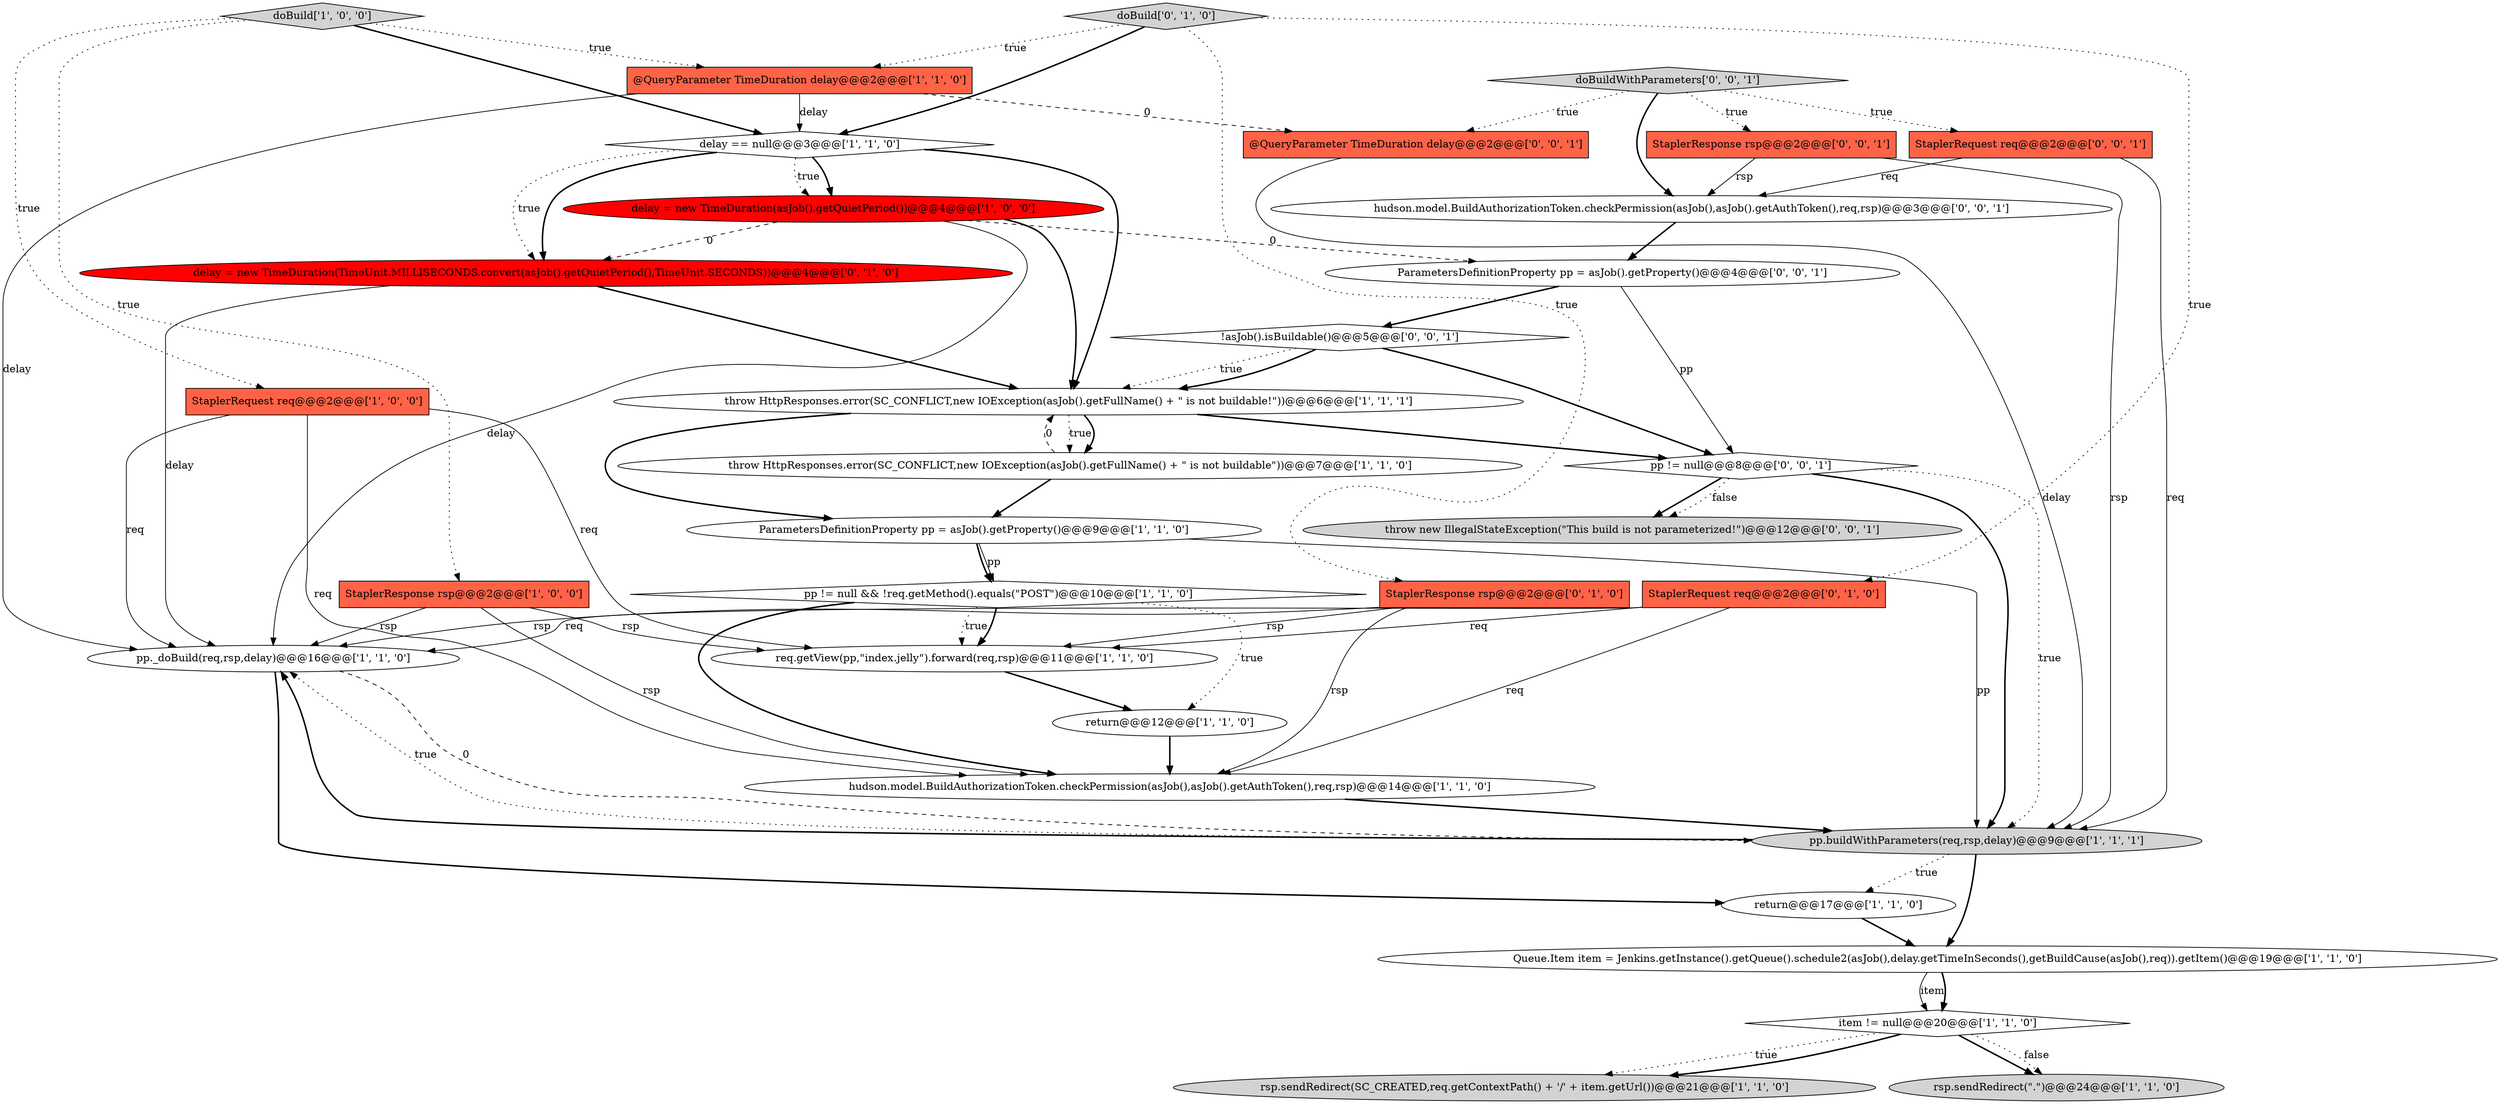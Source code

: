 digraph {
1 [style = filled, label = "StaplerRequest req@@@2@@@['1', '0', '0']", fillcolor = tomato, shape = box image = "AAA0AAABBB1BBB"];
19 [style = filled, label = "pp._doBuild(req,rsp,delay)@@@16@@@['1', '1', '0']", fillcolor = white, shape = ellipse image = "AAA0AAABBB1BBB"];
7 [style = filled, label = "ParametersDefinitionProperty pp = asJob().getProperty()@@@9@@@['1', '1', '0']", fillcolor = white, shape = ellipse image = "AAA0AAABBB1BBB"];
13 [style = filled, label = "delay = new TimeDuration(asJob().getQuietPeriod())@@@4@@@['1', '0', '0']", fillcolor = red, shape = ellipse image = "AAA1AAABBB1BBB"];
22 [style = filled, label = "doBuild['0', '1', '0']", fillcolor = lightgray, shape = diamond image = "AAA0AAABBB2BBB"];
9 [style = filled, label = "pp != null && !req.getMethod().equals(\"POST\")@@@10@@@['1', '1', '0']", fillcolor = white, shape = diamond image = "AAA0AAABBB1BBB"];
27 [style = filled, label = "pp != null@@@8@@@['0', '0', '1']", fillcolor = white, shape = diamond image = "AAA0AAABBB3BBB"];
18 [style = filled, label = "@QueryParameter TimeDuration delay@@@2@@@['1', '1', '0']", fillcolor = tomato, shape = box image = "AAA0AAABBB1BBB"];
23 [style = filled, label = "StaplerRequest req@@@2@@@['0', '1', '0']", fillcolor = tomato, shape = box image = "AAA0AAABBB2BBB"];
5 [style = filled, label = "Queue.Item item = Jenkins.getInstance().getQueue().schedule2(asJob(),delay.getTimeInSeconds(),getBuildCause(asJob(),req)).getItem()@@@19@@@['1', '1', '0']", fillcolor = white, shape = ellipse image = "AAA0AAABBB1BBB"];
2 [style = filled, label = "doBuild['1', '0', '0']", fillcolor = lightgray, shape = diamond image = "AAA0AAABBB1BBB"];
28 [style = filled, label = "StaplerResponse rsp@@@2@@@['0', '0', '1']", fillcolor = tomato, shape = box image = "AAA0AAABBB3BBB"];
15 [style = filled, label = "hudson.model.BuildAuthorizationToken.checkPermission(asJob(),asJob().getAuthToken(),req,rsp)@@@14@@@['1', '1', '0']", fillcolor = white, shape = ellipse image = "AAA0AAABBB1BBB"];
12 [style = filled, label = "delay == null@@@3@@@['1', '1', '0']", fillcolor = white, shape = diamond image = "AAA0AAABBB1BBB"];
24 [style = filled, label = "ParametersDefinitionProperty pp = asJob().getProperty()@@@4@@@['0', '0', '1']", fillcolor = white, shape = ellipse image = "AAA0AAABBB3BBB"];
0 [style = filled, label = "item != null@@@20@@@['1', '1', '0']", fillcolor = white, shape = diamond image = "AAA0AAABBB1BBB"];
16 [style = filled, label = "return@@@12@@@['1', '1', '0']", fillcolor = white, shape = ellipse image = "AAA0AAABBB1BBB"];
30 [style = filled, label = "@QueryParameter TimeDuration delay@@@2@@@['0', '0', '1']", fillcolor = tomato, shape = box image = "AAA0AAABBB3BBB"];
10 [style = filled, label = "rsp.sendRedirect(SC_CREATED,req.getContextPath() + '/' + item.getUrl())@@@21@@@['1', '1', '0']", fillcolor = lightgray, shape = ellipse image = "AAA0AAABBB1BBB"];
25 [style = filled, label = "!asJob().isBuildable()@@@5@@@['0', '0', '1']", fillcolor = white, shape = diamond image = "AAA0AAABBB3BBB"];
6 [style = filled, label = "rsp.sendRedirect(\".\")@@@24@@@['1', '1', '0']", fillcolor = lightgray, shape = ellipse image = "AAA0AAABBB1BBB"];
29 [style = filled, label = "hudson.model.BuildAuthorizationToken.checkPermission(asJob(),asJob().getAuthToken(),req,rsp)@@@3@@@['0', '0', '1']", fillcolor = white, shape = ellipse image = "AAA0AAABBB3BBB"];
3 [style = filled, label = "StaplerResponse rsp@@@2@@@['1', '0', '0']", fillcolor = tomato, shape = box image = "AAA0AAABBB1BBB"];
26 [style = filled, label = "StaplerRequest req@@@2@@@['0', '0', '1']", fillcolor = tomato, shape = box image = "AAA0AAABBB3BBB"];
14 [style = filled, label = "throw HttpResponses.error(SC_CONFLICT,new IOException(asJob().getFullName() + \" is not buildable!\"))@@@6@@@['1', '1', '1']", fillcolor = white, shape = ellipse image = "AAA0AAABBB1BBB"];
31 [style = filled, label = "doBuildWithParameters['0', '0', '1']", fillcolor = lightgray, shape = diamond image = "AAA0AAABBB3BBB"];
32 [style = filled, label = "throw new IllegalStateException(\"This build is not parameterized!\")@@@12@@@['0', '0', '1']", fillcolor = lightgray, shape = ellipse image = "AAA0AAABBB3BBB"];
4 [style = filled, label = "throw HttpResponses.error(SC_CONFLICT,new IOException(asJob().getFullName() + \" is not buildable\"))@@@7@@@['1', '1', '0']", fillcolor = white, shape = ellipse image = "AAA0AAABBB1BBB"];
20 [style = filled, label = "delay = new TimeDuration(TimeUnit.MILLISECONDS.convert(asJob().getQuietPeriod(),TimeUnit.SECONDS))@@@4@@@['0', '1', '0']", fillcolor = red, shape = ellipse image = "AAA1AAABBB2BBB"];
17 [style = filled, label = "req.getView(pp,\"index.jelly\").forward(req,rsp)@@@11@@@['1', '1', '0']", fillcolor = white, shape = ellipse image = "AAA0AAABBB1BBB"];
21 [style = filled, label = "StaplerResponse rsp@@@2@@@['0', '1', '0']", fillcolor = tomato, shape = box image = "AAA0AAABBB2BBB"];
11 [style = filled, label = "return@@@17@@@['1', '1', '0']", fillcolor = white, shape = ellipse image = "AAA0AAABBB1BBB"];
8 [style = filled, label = "pp.buildWithParameters(req,rsp,delay)@@@9@@@['1', '1', '1']", fillcolor = lightgray, shape = ellipse image = "AAA0AAABBB1BBB"];
2->3 [style = dotted, label="true"];
22->21 [style = dotted, label="true"];
16->15 [style = bold, label=""];
1->19 [style = solid, label="req"];
27->32 [style = bold, label=""];
7->9 [style = solid, label="pp"];
22->18 [style = dotted, label="true"];
22->23 [style = dotted, label="true"];
27->32 [style = dotted, label="false"];
18->19 [style = solid, label="delay"];
0->10 [style = dotted, label="true"];
0->6 [style = bold, label=""];
0->6 [style = dotted, label="false"];
24->27 [style = solid, label="pp"];
5->0 [style = solid, label="item"];
8->19 [style = bold, label=""];
13->20 [style = dashed, label="0"];
9->17 [style = dotted, label="true"];
18->30 [style = dashed, label="0"];
1->17 [style = solid, label="req"];
3->17 [style = solid, label="rsp"];
12->20 [style = bold, label=""];
31->29 [style = bold, label=""];
9->17 [style = bold, label=""];
19->11 [style = bold, label=""];
20->14 [style = bold, label=""];
30->8 [style = solid, label="delay"];
25->14 [style = dotted, label="true"];
27->8 [style = dotted, label="true"];
23->19 [style = solid, label="req"];
25->14 [style = bold, label=""];
2->18 [style = dotted, label="true"];
20->19 [style = solid, label="delay"];
4->7 [style = bold, label=""];
2->12 [style = bold, label=""];
18->12 [style = solid, label="delay"];
14->7 [style = bold, label=""];
26->29 [style = solid, label="req"];
21->17 [style = solid, label="rsp"];
7->8 [style = solid, label="pp"];
7->9 [style = bold, label=""];
25->27 [style = bold, label=""];
31->30 [style = dotted, label="true"];
3->15 [style = solid, label="rsp"];
28->29 [style = solid, label="rsp"];
12->13 [style = bold, label=""];
11->5 [style = bold, label=""];
12->13 [style = dotted, label="true"];
0->10 [style = bold, label=""];
13->24 [style = dashed, label="0"];
12->20 [style = dotted, label="true"];
19->8 [style = dashed, label="0"];
8->5 [style = bold, label=""];
5->0 [style = bold, label=""];
31->28 [style = dotted, label="true"];
31->26 [style = dotted, label="true"];
2->1 [style = dotted, label="true"];
9->15 [style = bold, label=""];
22->12 [style = bold, label=""];
24->25 [style = bold, label=""];
12->14 [style = bold, label=""];
1->15 [style = solid, label="req"];
8->11 [style = dotted, label="true"];
23->15 [style = solid, label="req"];
26->8 [style = solid, label="req"];
4->14 [style = dashed, label="0"];
28->8 [style = solid, label="rsp"];
14->27 [style = bold, label=""];
9->16 [style = dotted, label="true"];
14->4 [style = dotted, label="true"];
29->24 [style = bold, label=""];
23->17 [style = solid, label="req"];
13->14 [style = bold, label=""];
3->19 [style = solid, label="rsp"];
21->19 [style = solid, label="rsp"];
15->8 [style = bold, label=""];
27->8 [style = bold, label=""];
17->16 [style = bold, label=""];
8->19 [style = dotted, label="true"];
14->4 [style = bold, label=""];
13->19 [style = solid, label="delay"];
21->15 [style = solid, label="rsp"];
}
